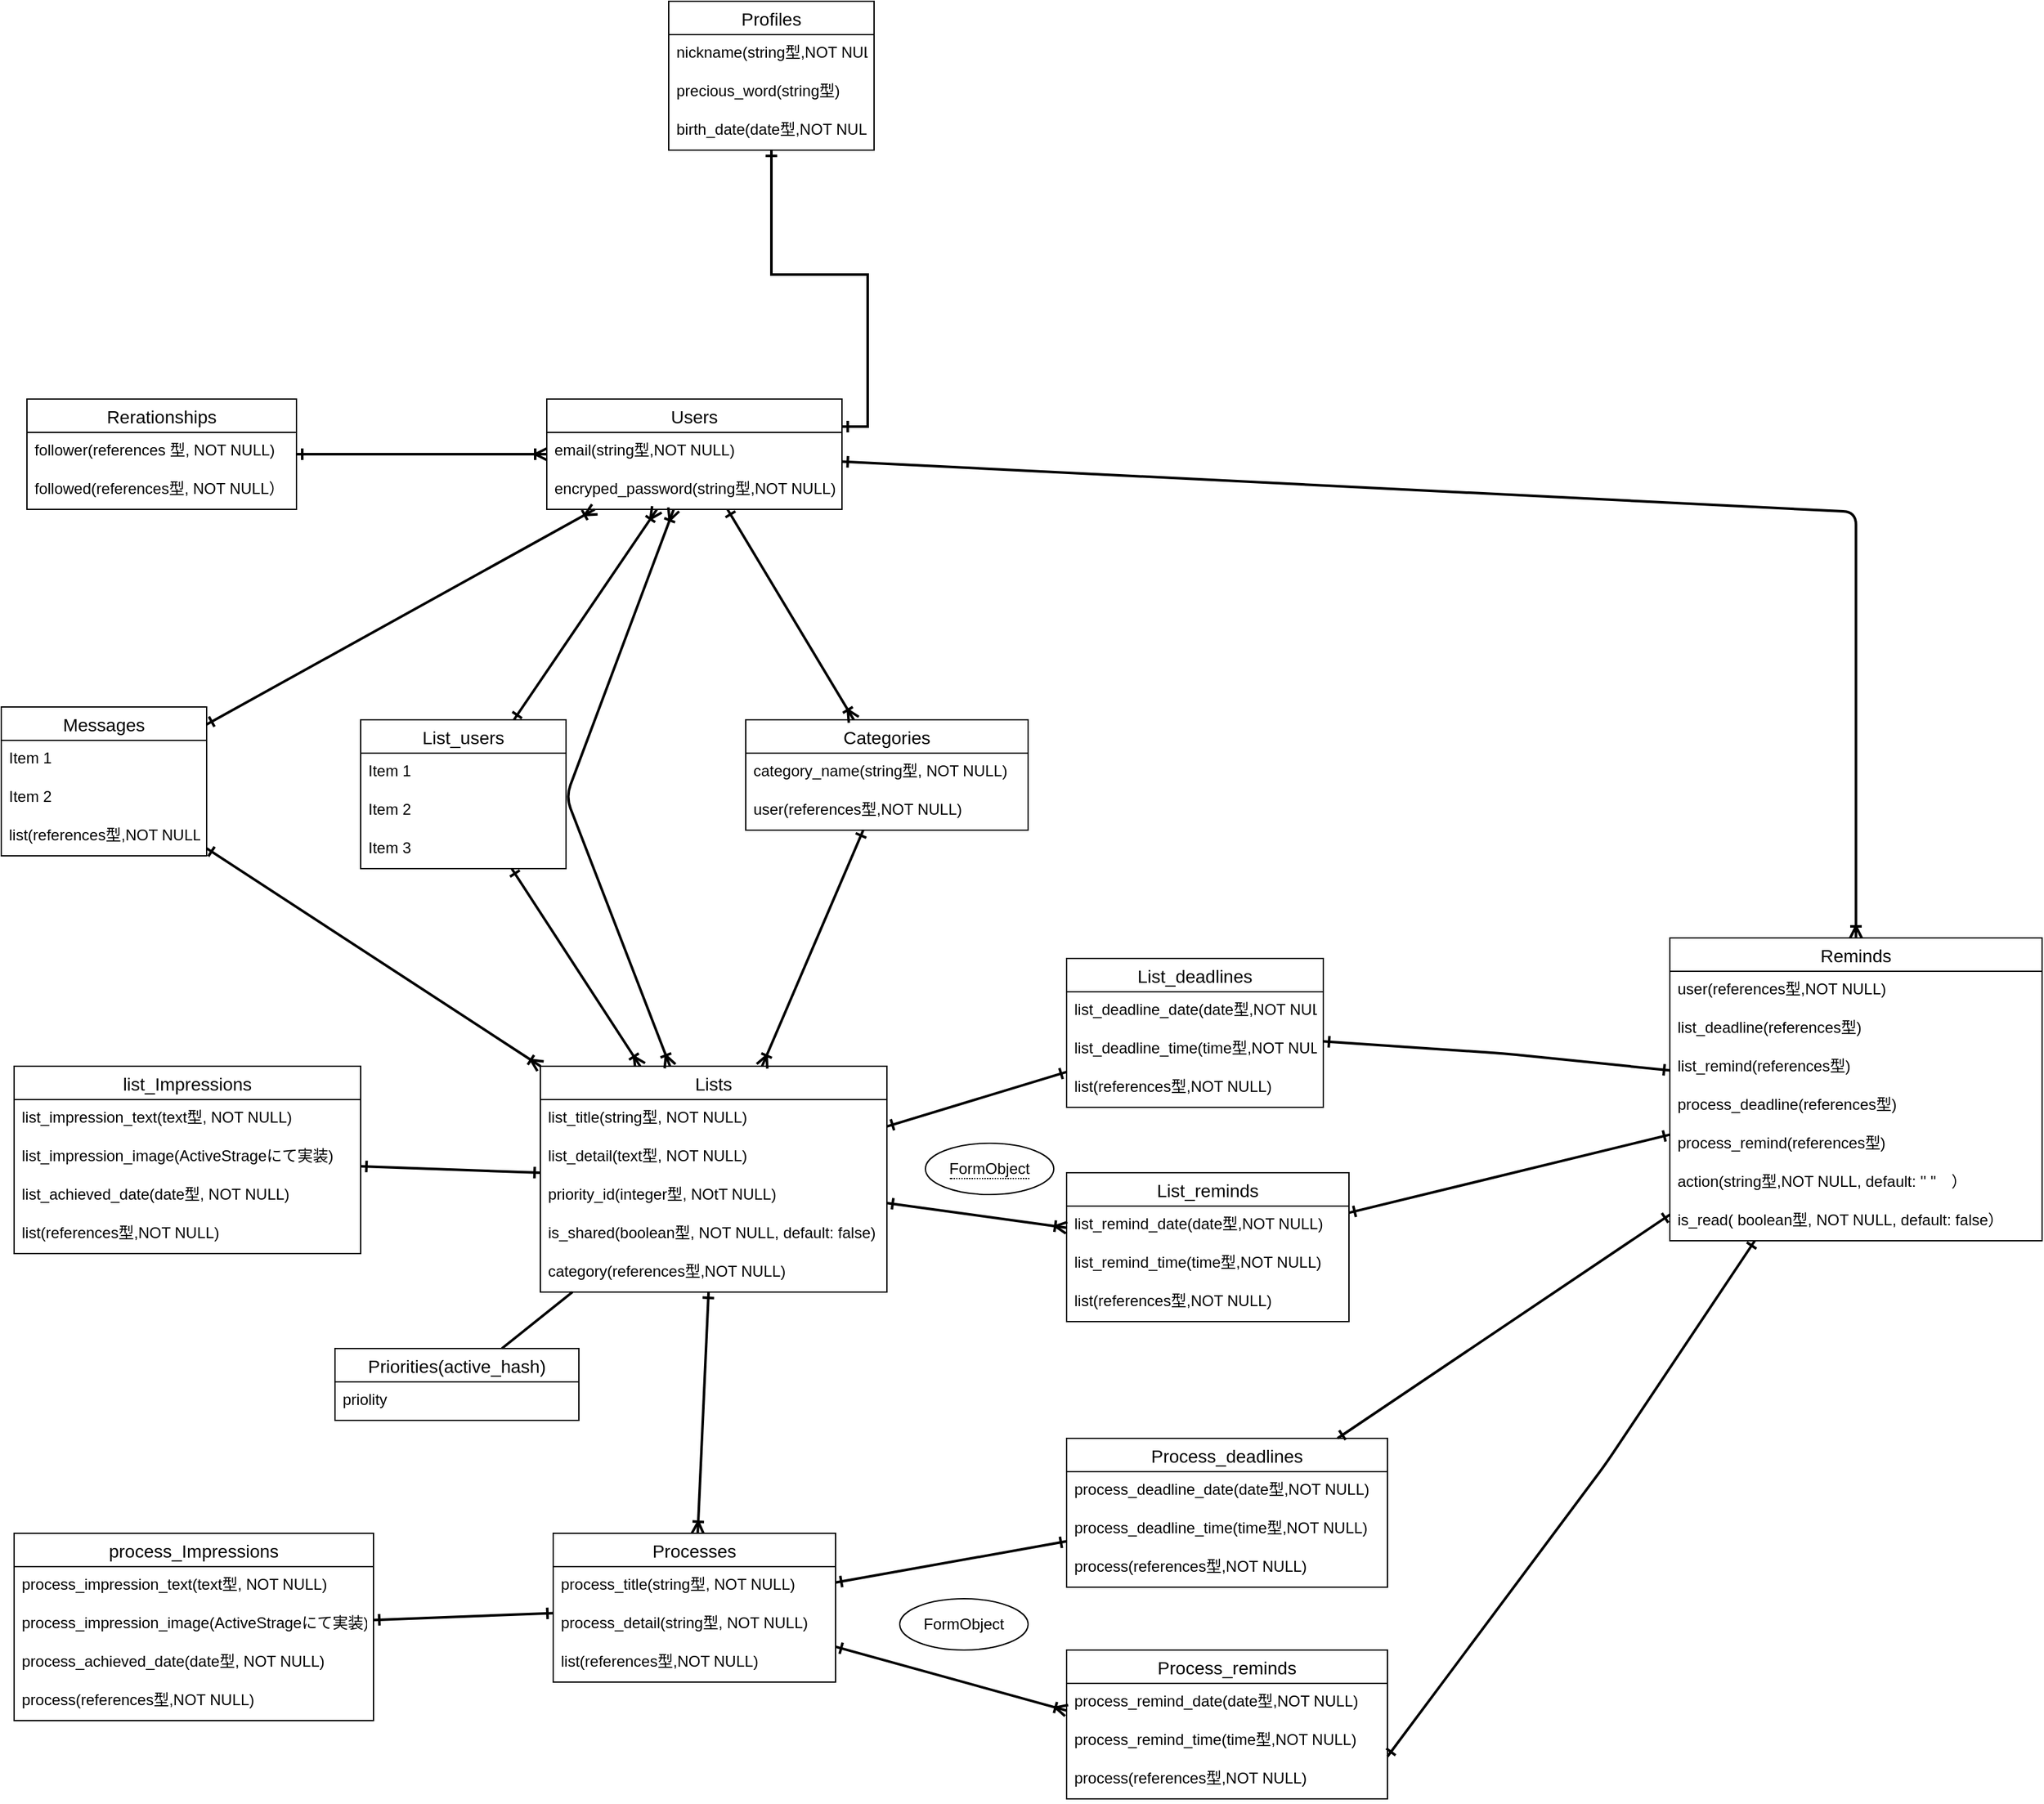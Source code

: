 <mxfile>
    <diagram id="kO1nOzZeOrc67fC76vRQ" name="ページ1">
        <mxGraphModel dx="1777" dy="2377" grid="1" gridSize="10" guides="1" tooltips="1" connect="1" arrows="1" fold="1" page="1" pageScale="1" pageWidth="827" pageHeight="1169" math="0" shadow="0">
            <root>
                <mxCell id="0"/>
                <mxCell id="1" parent="0"/>
                <mxCell id="72" value="Categories" style="swimlane;fontStyle=0;childLayout=stackLayout;horizontal=1;startSize=26;horizontalStack=0;resizeParent=1;resizeParentMax=0;resizeLast=0;collapsible=1;marginBottom=0;align=center;fontSize=14;" parent="1" vertex="1">
                    <mxGeometry x="610" y="270" width="220" height="86" as="geometry"/>
                </mxCell>
                <mxCell id="73" value="category_name(string型, NOT NULL)" style="text;strokeColor=none;fillColor=none;spacingLeft=4;spacingRight=4;overflow=hidden;rotatable=0;points=[[0,0.5],[1,0.5]];portConstraint=eastwest;fontSize=12;" parent="72" vertex="1">
                    <mxGeometry y="26" width="220" height="30" as="geometry"/>
                </mxCell>
                <mxCell id="74" value="user(references型,NOT NULL)" style="text;strokeColor=none;fillColor=none;spacingLeft=4;spacingRight=4;overflow=hidden;rotatable=0;points=[[0,0.5],[1,0.5]];portConstraint=eastwest;fontSize=12;" parent="72" vertex="1">
                    <mxGeometry y="56" width="220" height="30" as="geometry"/>
                </mxCell>
                <mxCell id="166" style="edgeStyle=none;orthogonalLoop=1;jettySize=auto;html=1;fontSize=12;startArrow=ERoneToMany;startFill=0;endArrow=ERone;endFill=0;strokeWidth=2;" parent="1" source="76" target="161" edge="1">
                    <mxGeometry relative="1" as="geometry"/>
                </mxCell>
                <mxCell id="173" style="edgeStyle=none;orthogonalLoop=1;jettySize=auto;html=1;fontSize=12;startArrow=ERoneToMany;startFill=0;endArrow=ERone;endFill=0;strokeWidth=2;" parent="1" source="76" target="168" edge="1">
                    <mxGeometry relative="1" as="geometry"/>
                </mxCell>
                <mxCell id="76" value="Lists" style="swimlane;fontStyle=0;childLayout=stackLayout;horizontal=1;startSize=26;horizontalStack=0;resizeParent=1;resizeParentMax=0;resizeLast=0;collapsible=1;marginBottom=0;align=center;fontSize=14;" parent="1" vertex="1">
                    <mxGeometry x="450" y="540" width="270" height="176" as="geometry"/>
                </mxCell>
                <mxCell id="77" value="list_title(string型, NOT NULL)" style="text;strokeColor=none;fillColor=none;spacingLeft=4;spacingRight=4;overflow=hidden;rotatable=0;points=[[0,0.5],[1,0.5]];portConstraint=eastwest;fontSize=12;" parent="76" vertex="1">
                    <mxGeometry y="26" width="270" height="30" as="geometry"/>
                </mxCell>
                <mxCell id="78" value="list_detail(text型, NOT NULL)" style="text;strokeColor=none;fillColor=none;spacingLeft=4;spacingRight=4;overflow=hidden;rotatable=0;points=[[0,0.5],[1,0.5]];portConstraint=eastwest;fontSize=12;" parent="76" vertex="1">
                    <mxGeometry y="56" width="270" height="30" as="geometry"/>
                </mxCell>
                <mxCell id="149" value="priority_id(integer型, NOtT NULL)" style="text;strokeColor=none;fillColor=none;spacingLeft=4;spacingRight=4;overflow=hidden;rotatable=0;points=[[0,0.5],[1,0.5]];portConstraint=eastwest;fontSize=12;" parent="76" vertex="1">
                    <mxGeometry y="86" width="270" height="30" as="geometry"/>
                </mxCell>
                <mxCell id="150" value="is_shared(boolean型, NOT NULL, default: false)" style="text;strokeColor=none;fillColor=none;spacingLeft=4;spacingRight=4;overflow=hidden;rotatable=0;points=[[0,0.5],[1,0.5]];portConstraint=eastwest;fontSize=12;" parent="76" vertex="1">
                    <mxGeometry y="116" width="270" height="30" as="geometry"/>
                </mxCell>
                <mxCell id="79" value="category(references型,NOT NULL)" style="text;strokeColor=none;fillColor=none;spacingLeft=4;spacingRight=4;overflow=hidden;rotatable=0;points=[[0,0.5],[1,0.5]];portConstraint=eastwest;fontSize=12;" parent="76" vertex="1">
                    <mxGeometry y="146" width="270" height="30" as="geometry"/>
                </mxCell>
                <mxCell id="165" style="edgeStyle=none;orthogonalLoop=1;jettySize=auto;html=1;fontSize=12;startArrow=ERoneToMany;startFill=0;endArrow=ERoneToMany;endFill=0;strokeWidth=2;" parent="1" source="80" target="76" edge="1">
                    <mxGeometry relative="1" as="geometry">
                        <Array as="points">
                            <mxPoint x="470" y="330"/>
                        </Array>
                    </mxGeometry>
                </mxCell>
                <mxCell id="167" style="edgeStyle=none;orthogonalLoop=1;jettySize=auto;html=1;fontSize=12;startArrow=ERoneToMany;startFill=0;endArrow=ERone;endFill=0;strokeWidth=2;" parent="1" source="80" target="161" edge="1">
                    <mxGeometry relative="1" as="geometry"/>
                </mxCell>
                <mxCell id="172" style="edgeStyle=none;orthogonalLoop=1;jettySize=auto;html=1;fontSize=12;startArrow=ERoneToMany;startFill=0;endArrow=ERone;endFill=0;strokeWidth=2;" parent="1" source="80" target="168" edge="1">
                    <mxGeometry relative="1" as="geometry"/>
                </mxCell>
                <mxCell id="80" value="Users" style="swimlane;fontStyle=0;childLayout=stackLayout;horizontal=1;startSize=26;horizontalStack=0;resizeParent=1;resizeParentMax=0;resizeLast=0;collapsible=1;marginBottom=0;align=center;fontSize=14;" parent="1" vertex="1">
                    <mxGeometry x="455" y="20" width="230" height="86" as="geometry"/>
                </mxCell>
                <mxCell id="81" value="email(string型,NOT NULL)" style="text;strokeColor=none;fillColor=none;spacingLeft=4;spacingRight=4;overflow=hidden;rotatable=0;points=[[0,0.5],[1,0.5]];portConstraint=eastwest;fontSize=12;" parent="80" vertex="1">
                    <mxGeometry y="26" width="230" height="30" as="geometry"/>
                </mxCell>
                <mxCell id="82" value="encryped_password(string型,NOT NULL)" style="text;strokeColor=none;fillColor=none;spacingLeft=4;spacingRight=4;overflow=hidden;rotatable=0;points=[[0,0.5],[1,0.5]];portConstraint=eastwest;fontSize=12;" parent="80" vertex="1">
                    <mxGeometry y="56" width="230" height="30" as="geometry"/>
                </mxCell>
                <mxCell id="84" value="Processes" style="swimlane;fontStyle=0;childLayout=stackLayout;horizontal=1;startSize=26;horizontalStack=0;resizeParent=1;resizeParentMax=0;resizeLast=0;collapsible=1;marginBottom=0;align=center;fontSize=14;" parent="1" vertex="1">
                    <mxGeometry x="460" y="904" width="220" height="116" as="geometry"/>
                </mxCell>
                <mxCell id="85" value="process_title(string型, NOT NULL)" style="text;strokeColor=none;fillColor=none;spacingLeft=4;spacingRight=4;overflow=hidden;rotatable=0;points=[[0,0.5],[1,0.5]];portConstraint=eastwest;fontSize=12;" parent="84" vertex="1">
                    <mxGeometry y="26" width="220" height="30" as="geometry"/>
                </mxCell>
                <mxCell id="86" value="process_detail(string型, NOT NULL)" style="text;strokeColor=none;fillColor=none;spacingLeft=4;spacingRight=4;overflow=hidden;rotatable=0;points=[[0,0.5],[1,0.5]];portConstraint=eastwest;fontSize=12;" parent="84" vertex="1">
                    <mxGeometry y="56" width="220" height="30" as="geometry"/>
                </mxCell>
                <mxCell id="87" value="list(references型,NOT NULL)" style="text;strokeColor=none;fillColor=none;spacingLeft=4;spacingRight=4;overflow=hidden;rotatable=0;points=[[0,0.5],[1,0.5]];portConstraint=eastwest;fontSize=12;" parent="84" vertex="1">
                    <mxGeometry y="86" width="220" height="30" as="geometry"/>
                </mxCell>
                <mxCell id="88" value="&#10;list_Impressions&#10;" style="swimlane;fontStyle=0;childLayout=stackLayout;horizontal=1;startSize=26;horizontalStack=0;resizeParent=1;resizeParentMax=0;resizeLast=0;collapsible=1;marginBottom=0;align=center;fontSize=14;" parent="1" vertex="1">
                    <mxGeometry x="40" y="540" width="270" height="146" as="geometry"/>
                </mxCell>
                <mxCell id="89" value="list_impression_text(text型, NOT NULL)" style="text;strokeColor=none;fillColor=none;spacingLeft=4;spacingRight=4;overflow=hidden;rotatable=0;points=[[0,0.5],[1,0.5]];portConstraint=eastwest;fontSize=12;" parent="88" vertex="1">
                    <mxGeometry y="26" width="270" height="30" as="geometry"/>
                </mxCell>
                <mxCell id="90" value="list_impression_image(ActiveStrageにて実装)" style="text;strokeColor=none;fillColor=none;spacingLeft=4;spacingRight=4;overflow=hidden;rotatable=0;points=[[0,0.5],[1,0.5]];portConstraint=eastwest;fontSize=12;" parent="88" vertex="1">
                    <mxGeometry y="56" width="270" height="30" as="geometry"/>
                </mxCell>
                <mxCell id="91" value="list_achieved_date(date型, NOT NULL)" style="text;strokeColor=none;fillColor=none;spacingLeft=4;spacingRight=4;overflow=hidden;rotatable=0;points=[[0,0.5],[1,0.5]];portConstraint=eastwest;fontSize=12;" parent="88" vertex="1">
                    <mxGeometry y="86" width="270" height="30" as="geometry"/>
                </mxCell>
                <mxCell id="159" value="list(references型,NOT NULL)" style="text;strokeColor=none;fillColor=none;spacingLeft=4;spacingRight=4;overflow=hidden;rotatable=0;points=[[0,0.5],[1,0.5]];portConstraint=eastwest;fontSize=12;" parent="88" vertex="1">
                    <mxGeometry y="116" width="270" height="30" as="geometry"/>
                </mxCell>
                <mxCell id="92" value="&#10;process_Impressions&#10;" style="swimlane;fontStyle=0;childLayout=stackLayout;horizontal=1;startSize=26;horizontalStack=0;resizeParent=1;resizeParentMax=0;resizeLast=0;collapsible=1;marginBottom=0;align=center;fontSize=14;" parent="1" vertex="1">
                    <mxGeometry x="40" y="904" width="280" height="146" as="geometry"/>
                </mxCell>
                <mxCell id="93" value="process_impression_text(text型, NOT NULL)" style="text;strokeColor=none;fillColor=none;spacingLeft=4;spacingRight=4;overflow=hidden;rotatable=0;points=[[0,0.5],[1,0.5]];portConstraint=eastwest;fontSize=12;" parent="92" vertex="1">
                    <mxGeometry y="26" width="280" height="30" as="geometry"/>
                </mxCell>
                <mxCell id="94" value="process_impression_image(ActiveStrageにて実装)" style="text;strokeColor=none;fillColor=none;spacingLeft=4;spacingRight=4;overflow=hidden;rotatable=0;points=[[0,0.5],[1,0.5]];portConstraint=eastwest;fontSize=12;" parent="92" vertex="1">
                    <mxGeometry y="56" width="280" height="30" as="geometry"/>
                </mxCell>
                <mxCell id="95" value="process_achieved_date(date型, NOT NULL)" style="text;strokeColor=none;fillColor=none;spacingLeft=4;spacingRight=4;overflow=hidden;rotatable=0;points=[[0,0.5],[1,0.5]];portConstraint=eastwest;fontSize=12;" parent="92" vertex="1">
                    <mxGeometry y="86" width="280" height="30" as="geometry"/>
                </mxCell>
                <mxCell id="160" value="process(references型,NOT NULL)" style="text;strokeColor=none;fillColor=none;spacingLeft=4;spacingRight=4;overflow=hidden;rotatable=0;points=[[0,0.5],[1,0.5]];portConstraint=eastwest;fontSize=12;" parent="92" vertex="1">
                    <mxGeometry y="116" width="280" height="30" as="geometry"/>
                </mxCell>
                <mxCell id="96" value="List_deadlines" style="swimlane;fontStyle=0;childLayout=stackLayout;horizontal=1;startSize=26;horizontalStack=0;resizeParent=1;resizeParentMax=0;resizeLast=0;collapsible=1;marginBottom=0;align=center;fontSize=14;" parent="1" vertex="1">
                    <mxGeometry x="860" y="456" width="200" height="116" as="geometry"/>
                </mxCell>
                <mxCell id="97" value="list_deadline_date(date型,NOT NULL)" style="text;strokeColor=none;fillColor=none;spacingLeft=4;spacingRight=4;overflow=hidden;rotatable=0;points=[[0,0.5],[1,0.5]];portConstraint=eastwest;fontSize=12;" parent="96" vertex="1">
                    <mxGeometry y="26" width="200" height="30" as="geometry"/>
                </mxCell>
                <mxCell id="98" value="list_deadline_time(time型,NOT NULL)" style="text;strokeColor=none;fillColor=none;spacingLeft=4;spacingRight=4;overflow=hidden;rotatable=0;points=[[0,0.5],[1,0.5]];portConstraint=eastwest;fontSize=12;" parent="96" vertex="1">
                    <mxGeometry y="56" width="200" height="30" as="geometry"/>
                </mxCell>
                <mxCell id="99" value="list(references型,NOT NULL)" style="text;strokeColor=none;fillColor=none;spacingLeft=4;spacingRight=4;overflow=hidden;rotatable=0;points=[[0,0.5],[1,0.5]];portConstraint=eastwest;fontSize=12;" parent="96" vertex="1">
                    <mxGeometry y="86" width="200" height="30" as="geometry"/>
                </mxCell>
                <mxCell id="100" value="List_reminds" style="swimlane;fontStyle=0;childLayout=stackLayout;horizontal=1;startSize=26;horizontalStack=0;resizeParent=1;resizeParentMax=0;resizeLast=0;collapsible=1;marginBottom=0;align=center;fontSize=14;" parent="1" vertex="1">
                    <mxGeometry x="860" y="623" width="220" height="116" as="geometry"/>
                </mxCell>
                <mxCell id="101" value="list_remind_date(date型,NOT NULL)" style="text;strokeColor=none;fillColor=none;spacingLeft=4;spacingRight=4;overflow=hidden;rotatable=0;points=[[0,0.5],[1,0.5]];portConstraint=eastwest;fontSize=12;" parent="100" vertex="1">
                    <mxGeometry y="26" width="220" height="30" as="geometry"/>
                </mxCell>
                <mxCell id="102" value="list_remind_time(time型,NOT NULL)" style="text;strokeColor=none;fillColor=none;spacingLeft=4;spacingRight=4;overflow=hidden;rotatable=0;points=[[0,0.5],[1,0.5]];portConstraint=eastwest;fontSize=12;" parent="100" vertex="1">
                    <mxGeometry y="56" width="220" height="30" as="geometry"/>
                </mxCell>
                <mxCell id="103" value="list(references型,NOT NULL)" style="text;strokeColor=none;fillColor=none;spacingLeft=4;spacingRight=4;overflow=hidden;rotatable=0;points=[[0,0.5],[1,0.5]];portConstraint=eastwest;fontSize=12;" parent="100" vertex="1">
                    <mxGeometry y="86" width="220" height="30" as="geometry"/>
                </mxCell>
                <mxCell id="104" value="Process_deadlines" style="swimlane;fontStyle=0;childLayout=stackLayout;horizontal=1;startSize=26;horizontalStack=0;resizeParent=1;resizeParentMax=0;resizeLast=0;collapsible=1;marginBottom=0;align=center;fontSize=14;" parent="1" vertex="1">
                    <mxGeometry x="860" y="830" width="250" height="116" as="geometry"/>
                </mxCell>
                <mxCell id="105" value="process_deadline_date(date型,NOT NULL)" style="text;strokeColor=none;fillColor=none;spacingLeft=4;spacingRight=4;overflow=hidden;rotatable=0;points=[[0,0.5],[1,0.5]];portConstraint=eastwest;fontSize=12;" parent="104" vertex="1">
                    <mxGeometry y="26" width="250" height="30" as="geometry"/>
                </mxCell>
                <mxCell id="106" value="process_deadline_time(time型,NOT NULL)" style="text;strokeColor=none;fillColor=none;spacingLeft=4;spacingRight=4;overflow=hidden;rotatable=0;points=[[0,0.5],[1,0.5]];portConstraint=eastwest;fontSize=12;" parent="104" vertex="1">
                    <mxGeometry y="56" width="250" height="30" as="geometry"/>
                </mxCell>
                <mxCell id="107" value="process(references型,NOT NULL)" style="text;strokeColor=none;fillColor=none;spacingLeft=4;spacingRight=4;overflow=hidden;rotatable=0;points=[[0,0.5],[1,0.5]];portConstraint=eastwest;fontSize=12;" parent="104" vertex="1">
                    <mxGeometry y="86" width="250" height="30" as="geometry"/>
                </mxCell>
                <mxCell id="108" value="Process_reminds" style="swimlane;fontStyle=0;childLayout=stackLayout;horizontal=1;startSize=26;horizontalStack=0;resizeParent=1;resizeParentMax=0;resizeLast=0;collapsible=1;marginBottom=0;align=center;fontSize=14;" parent="1" vertex="1">
                    <mxGeometry x="860" y="995" width="250" height="116" as="geometry"/>
                </mxCell>
                <mxCell id="109" value="process_remind_date(date型,NOT NULL)" style="text;strokeColor=none;fillColor=none;spacingLeft=4;spacingRight=4;overflow=hidden;rotatable=0;points=[[0,0.5],[1,0.5]];portConstraint=eastwest;fontSize=12;" parent="108" vertex="1">
                    <mxGeometry y="26" width="250" height="30" as="geometry"/>
                </mxCell>
                <mxCell id="110" value="process_remind_time(time型,NOT NULL)" style="text;strokeColor=none;fillColor=none;spacingLeft=4;spacingRight=4;overflow=hidden;rotatable=0;points=[[0,0.5],[1,0.5]];portConstraint=eastwest;fontSize=12;" parent="108" vertex="1">
                    <mxGeometry y="56" width="250" height="30" as="geometry"/>
                </mxCell>
                <mxCell id="111" value="process(references型,NOT NULL)" style="text;strokeColor=none;fillColor=none;spacingLeft=4;spacingRight=4;overflow=hidden;rotatable=0;points=[[0,0.5],[1,0.5]];portConstraint=eastwest;fontSize=12;" parent="108" vertex="1">
                    <mxGeometry y="86" width="250" height="30" as="geometry"/>
                </mxCell>
                <mxCell id="112" value="Reminds" style="swimlane;fontStyle=0;childLayout=stackLayout;horizontal=1;startSize=26;horizontalStack=0;resizeParent=1;resizeParentMax=0;resizeLast=0;collapsible=1;marginBottom=0;align=center;fontSize=14;" parent="1" vertex="1">
                    <mxGeometry x="1330" y="440" width="290" height="236" as="geometry"/>
                </mxCell>
                <mxCell id="113" value="user(references型,NOT NULL)" style="text;strokeColor=none;fillColor=none;spacingLeft=4;spacingRight=4;overflow=hidden;rotatable=0;points=[[0,0.5],[1,0.5]];portConstraint=eastwest;fontSize=12;" parent="112" vertex="1">
                    <mxGeometry y="26" width="290" height="30" as="geometry"/>
                </mxCell>
                <mxCell id="155" value="list_deadline(references型)" style="text;strokeColor=none;fillColor=none;spacingLeft=4;spacingRight=4;overflow=hidden;rotatable=0;points=[[0,0.5],[1,0.5]];portConstraint=eastwest;fontSize=12;" parent="112" vertex="1">
                    <mxGeometry y="56" width="290" height="30" as="geometry"/>
                </mxCell>
                <mxCell id="156" value="list_remind(references型)" style="text;strokeColor=none;fillColor=none;spacingLeft=4;spacingRight=4;overflow=hidden;rotatable=0;points=[[0,0.5],[1,0.5]];portConstraint=eastwest;fontSize=12;" parent="112" vertex="1">
                    <mxGeometry y="86" width="290" height="30" as="geometry"/>
                </mxCell>
                <mxCell id="157" value="process_deadline(references型)" style="text;strokeColor=none;fillColor=none;spacingLeft=4;spacingRight=4;overflow=hidden;rotatable=0;points=[[0,0.5],[1,0.5]];portConstraint=eastwest;fontSize=12;" parent="112" vertex="1">
                    <mxGeometry y="116" width="290" height="30" as="geometry"/>
                </mxCell>
                <mxCell id="158" value="process_remind(references型)" style="text;strokeColor=none;fillColor=none;spacingLeft=4;spacingRight=4;overflow=hidden;rotatable=0;points=[[0,0.5],[1,0.5]];portConstraint=eastwest;fontSize=12;" parent="112" vertex="1">
                    <mxGeometry y="146" width="290" height="30" as="geometry"/>
                </mxCell>
                <mxCell id="115" value="action(string型,NOT NULL, default: '' &quot;　）" style="text;strokeColor=none;fillColor=none;spacingLeft=4;spacingRight=4;overflow=hidden;rotatable=0;points=[[0,0.5],[1,0.5]];portConstraint=eastwest;fontSize=12;" parent="112" vertex="1">
                    <mxGeometry y="176" width="290" height="30" as="geometry"/>
                </mxCell>
                <mxCell id="154" value="is_read( boolean型, NOT NULL, default: false）&#10;&#10;" style="text;strokeColor=none;fillColor=none;spacingLeft=4;spacingRight=4;overflow=hidden;rotatable=0;points=[[0,0.5],[1,0.5]];portConstraint=eastwest;fontSize=12;" parent="112" vertex="1">
                    <mxGeometry y="206" width="290" height="30" as="geometry"/>
                </mxCell>
                <mxCell id="116" value="Rerationships" style="swimlane;fontStyle=0;childLayout=stackLayout;horizontal=1;startSize=26;horizontalStack=0;resizeParent=1;resizeParentMax=0;resizeLast=0;collapsible=1;marginBottom=0;align=center;fontSize=14;" parent="1" vertex="1">
                    <mxGeometry x="50" y="20" width="210" height="86" as="geometry"/>
                </mxCell>
                <mxCell id="117" value="follower(references 型, NOT NULL)" style="text;strokeColor=none;fillColor=none;spacingLeft=4;spacingRight=4;overflow=hidden;rotatable=0;points=[[0,0.5],[1,0.5]];portConstraint=eastwest;fontSize=12;" parent="116" vertex="1">
                    <mxGeometry y="26" width="210" height="30" as="geometry"/>
                </mxCell>
                <mxCell id="118" value="followed(references型, NOT NULL） " style="text;strokeColor=none;fillColor=none;spacingLeft=4;spacingRight=4;overflow=hidden;rotatable=0;points=[[0,0.5],[1,0.5]];portConstraint=eastwest;fontSize=12;" parent="116" vertex="1">
                    <mxGeometry y="56" width="210" height="30" as="geometry"/>
                </mxCell>
                <mxCell id="120" value="&lt;span style=&quot;border-bottom: 1px dotted&quot;&gt;FormObject&lt;br&gt;&lt;/span&gt;" style="ellipse;whiteSpace=wrap;html=1;align=center;" parent="1" vertex="1">
                    <mxGeometry x="750" y="600" width="100" height="40" as="geometry"/>
                </mxCell>
                <mxCell id="121" value="FormObject" style="ellipse;whiteSpace=wrap;html=1;align=center;" parent="1" vertex="1">
                    <mxGeometry x="730" y="955" width="100" height="40" as="geometry"/>
                </mxCell>
                <mxCell id="128" value="" style="fontSize=12;html=1;endArrow=ERoneToMany;startArrow=ERone;startFill=0;strokeWidth=2;" parent="1" source="80" target="72" edge="1">
                    <mxGeometry width="100" height="100" relative="1" as="geometry">
                        <mxPoint x="560" y="260" as="sourcePoint"/>
                        <mxPoint x="390" y="280" as="targetPoint"/>
                    </mxGeometry>
                </mxCell>
                <mxCell id="131" value="" style="fontSize=12;html=1;endArrow=ERoneToMany;startArrow=ERone;startFill=0;strokeWidth=2;" parent="1" source="72" target="76" edge="1">
                    <mxGeometry width="100" height="100" relative="1" as="geometry">
                        <mxPoint x="530" y="630" as="sourcePoint"/>
                        <mxPoint x="770" y="420" as="targetPoint"/>
                    </mxGeometry>
                </mxCell>
                <mxCell id="133" value="" style="fontSize=12;html=1;endArrow=ERoneToMany;startArrow=ERone;startFill=0;strokeWidth=2;" parent="1" source="76" target="84" edge="1">
                    <mxGeometry width="100" height="100" relative="1" as="geometry">
                        <mxPoint x="530" y="790" as="sourcePoint"/>
                        <mxPoint x="630" y="690" as="targetPoint"/>
                    </mxGeometry>
                </mxCell>
                <mxCell id="134" value="" style="fontSize=12;html=1;endArrow=ERone;startArrow=ERone;startFill=0;endFill=0;strokeWidth=2;" parent="1" source="88" target="76" edge="1">
                    <mxGeometry width="100" height="100" relative="1" as="geometry">
                        <mxPoint x="320" y="683" as="sourcePoint"/>
                        <mxPoint x="420" y="583" as="targetPoint"/>
                    </mxGeometry>
                </mxCell>
                <mxCell id="135" value="" style="fontSize=12;html=1;endArrow=ERone;startArrow=ERone;startFill=0;endFill=0;strokeWidth=2;" parent="1" source="92" target="84" edge="1">
                    <mxGeometry width="100" height="100" relative="1" as="geometry">
                        <mxPoint x="300" y="1000" as="sourcePoint"/>
                        <mxPoint x="400" y="900" as="targetPoint"/>
                    </mxGeometry>
                </mxCell>
                <mxCell id="136" value="" style="fontSize=12;html=1;endArrow=ERone;startArrow=ERone;strokeWidth=2;startFill=0;endFill=0;" parent="1" source="76" target="96" edge="1">
                    <mxGeometry width="100" height="100" relative="1" as="geometry">
                        <mxPoint x="690" y="585" as="sourcePoint"/>
                        <mxPoint x="790" y="485" as="targetPoint"/>
                    </mxGeometry>
                </mxCell>
                <mxCell id="137" value="" style="fontSize=12;html=1;endArrow=ERoneToMany;strokeWidth=2;startArrow=ERone;startFill=0;" parent="1" source="76" target="100" edge="1">
                    <mxGeometry width="100" height="100" relative="1" as="geometry">
                        <mxPoint x="710" y="630" as="sourcePoint"/>
                        <mxPoint x="810" y="530" as="targetPoint"/>
                    </mxGeometry>
                </mxCell>
                <mxCell id="138" value="" style="fontSize=12;html=1;endArrow=ERone;startArrow=ERone;strokeWidth=2;startFill=0;endFill=0;" parent="1" source="84" target="104" edge="1">
                    <mxGeometry width="100" height="100" relative="1" as="geometry">
                        <mxPoint x="640" y="856.663" as="sourcePoint"/>
                        <mxPoint x="840" y="809.997" as="targetPoint"/>
                    </mxGeometry>
                </mxCell>
                <mxCell id="139" value="" style="fontSize=12;html=1;endArrow=ERoneToMany;strokeWidth=2;startArrow=ERone;startFill=0;" parent="1" source="84" edge="1">
                    <mxGeometry width="100" height="100" relative="1" as="geometry">
                        <mxPoint x="640" y="1054.944" as="sourcePoint"/>
                        <mxPoint x="860" y="1042.198" as="targetPoint"/>
                    </mxGeometry>
                </mxCell>
                <mxCell id="140" value="" style="fontSize=12;html=1;endArrow=ERoneToMany;startArrow=ERone;strokeWidth=2;startFill=0;endFill=0;" parent="1" source="116" target="80" edge="1">
                    <mxGeometry width="100" height="100" relative="1" as="geometry">
                        <mxPoint x="300" y="260" as="sourcePoint"/>
                        <mxPoint x="400" y="160" as="targetPoint"/>
                    </mxGeometry>
                </mxCell>
                <mxCell id="142" value="" style="fontSize=12;html=1;endArrow=ERone;startArrow=ERone;strokeWidth=2;startFill=0;endFill=0;" parent="1" source="96" target="112" edge="1">
                    <mxGeometry width="100" height="100" relative="1" as="geometry">
                        <mxPoint x="1080" y="516.663" as="sourcePoint"/>
                        <mxPoint x="1280" y="469.997" as="targetPoint"/>
                        <Array as="points">
                            <mxPoint x="1200" y="530"/>
                        </Array>
                    </mxGeometry>
                </mxCell>
                <mxCell id="143" value="" style="fontSize=12;html=1;endArrow=ERone;startArrow=ERone;strokeWidth=2;startFill=0;endFill=0;" parent="1" source="100" target="112" edge="1">
                    <mxGeometry width="100" height="100" relative="1" as="geometry">
                        <mxPoint x="1020" y="618.003" as="sourcePoint"/>
                        <mxPoint x="1220" y="571.337" as="targetPoint"/>
                    </mxGeometry>
                </mxCell>
                <mxCell id="144" value="" style="fontSize=12;html=1;endArrow=ERone;startArrow=ERone;strokeWidth=2;startFill=0;endFill=0;" parent="1" source="104" target="112" edge="1">
                    <mxGeometry width="100" height="100" relative="1" as="geometry">
                        <mxPoint x="1020" y="796.663" as="sourcePoint"/>
                        <mxPoint x="1220" y="749.997" as="targetPoint"/>
                    </mxGeometry>
                </mxCell>
                <mxCell id="145" value="" style="fontSize=12;html=1;endArrow=ERone;startArrow=ERone;strokeWidth=2;startFill=0;endFill=0;" parent="1" target="112" edge="1">
                    <mxGeometry width="100" height="100" relative="1" as="geometry">
                        <mxPoint x="1110" y="1078" as="sourcePoint"/>
                        <mxPoint x="1260" y="1039.997" as="targetPoint"/>
                        <Array as="points">
                            <mxPoint x="1280" y="850"/>
                        </Array>
                    </mxGeometry>
                </mxCell>
                <mxCell id="146" value="" style="fontSize=12;html=1;endArrow=ERoneToMany;strokeWidth=2;startArrow=ERone;startFill=0;" parent="1" source="80" target="112" edge="1">
                    <mxGeometry width="100" height="100" relative="1" as="geometry">
                        <mxPoint x="910" y="280" as="sourcePoint"/>
                        <mxPoint x="1010" y="180" as="targetPoint"/>
                        <Array as="points">
                            <mxPoint x="1475" y="108"/>
                        </Array>
                    </mxGeometry>
                </mxCell>
                <mxCell id="151" value="Priorities(active_hash)" style="swimlane;fontStyle=0;childLayout=stackLayout;horizontal=1;startSize=26;horizontalStack=0;resizeParent=1;resizeParentMax=0;resizeLast=0;collapsible=1;marginBottom=0;align=center;fontSize=14;" parent="1" vertex="1">
                    <mxGeometry x="290" y="760" width="190" height="56" as="geometry"/>
                </mxCell>
                <mxCell id="152" value="priolity" style="text;strokeColor=none;fillColor=none;spacingLeft=4;spacingRight=4;overflow=hidden;rotatable=0;points=[[0,0.5],[1,0.5]];portConstraint=eastwest;fontSize=12;" parent="151" vertex="1">
                    <mxGeometry y="26" width="190" height="30" as="geometry"/>
                </mxCell>
                <mxCell id="153" value="" style="fontSize=12;html=1;endArrow=none;endFill=0;strokeWidth=2;" parent="1" source="151" target="76" edge="1">
                    <mxGeometry width="100" height="100" relative="1" as="geometry">
                        <mxPoint x="365" y="750" as="sourcePoint"/>
                        <mxPoint x="465" y="650" as="targetPoint"/>
                    </mxGeometry>
                </mxCell>
                <mxCell id="161" value="List_users" style="swimlane;fontStyle=0;childLayout=stackLayout;horizontal=1;startSize=26;horizontalStack=0;resizeParent=1;resizeParentMax=0;resizeLast=0;collapsible=1;marginBottom=0;align=center;fontSize=14;" parent="1" vertex="1">
                    <mxGeometry x="310" y="270" width="160" height="116" as="geometry"/>
                </mxCell>
                <mxCell id="162" value="Item 1" style="text;strokeColor=none;fillColor=none;spacingLeft=4;spacingRight=4;overflow=hidden;rotatable=0;points=[[0,0.5],[1,0.5]];portConstraint=eastwest;fontSize=12;" parent="161" vertex="1">
                    <mxGeometry y="26" width="160" height="30" as="geometry"/>
                </mxCell>
                <mxCell id="163" value="Item 2" style="text;strokeColor=none;fillColor=none;spacingLeft=4;spacingRight=4;overflow=hidden;rotatable=0;points=[[0,0.5],[1,0.5]];portConstraint=eastwest;fontSize=12;" parent="161" vertex="1">
                    <mxGeometry y="56" width="160" height="30" as="geometry"/>
                </mxCell>
                <mxCell id="164" value="Item 3" style="text;strokeColor=none;fillColor=none;spacingLeft=4;spacingRight=4;overflow=hidden;rotatable=0;points=[[0,0.5],[1,0.5]];portConstraint=eastwest;fontSize=12;" parent="161" vertex="1">
                    <mxGeometry y="86" width="160" height="30" as="geometry"/>
                </mxCell>
                <mxCell id="168" value="Messages" style="swimlane;fontStyle=0;childLayout=stackLayout;horizontal=1;startSize=26;horizontalStack=0;resizeParent=1;resizeParentMax=0;resizeLast=0;collapsible=1;marginBottom=0;align=center;fontSize=14;" parent="1" vertex="1">
                    <mxGeometry x="30" y="260" width="160" height="116" as="geometry"/>
                </mxCell>
                <mxCell id="169" value="Item 1" style="text;strokeColor=none;fillColor=none;spacingLeft=4;spacingRight=4;overflow=hidden;rotatable=0;points=[[0,0.5],[1,0.5]];portConstraint=eastwest;fontSize=12;" parent="168" vertex="1">
                    <mxGeometry y="26" width="160" height="30" as="geometry"/>
                </mxCell>
                <mxCell id="170" value="Item 2" style="text;strokeColor=none;fillColor=none;spacingLeft=4;spacingRight=4;overflow=hidden;rotatable=0;points=[[0,0.5],[1,0.5]];portConstraint=eastwest;fontSize=12;" parent="168" vertex="1">
                    <mxGeometry y="56" width="160" height="30" as="geometry"/>
                </mxCell>
                <mxCell id="171" value="list(references型,NOT NULL)" style="text;strokeColor=none;fillColor=none;spacingLeft=4;spacingRight=4;overflow=hidden;rotatable=0;points=[[0,0.5],[1,0.5]];portConstraint=eastwest;fontSize=12;" parent="168" vertex="1">
                    <mxGeometry y="86" width="160" height="30" as="geometry"/>
                </mxCell>
                <mxCell id="178" style="edgeStyle=orthogonalEdgeStyle;rounded=0;orthogonalLoop=1;jettySize=auto;html=1;entryX=1;entryY=0.25;entryDx=0;entryDy=0;startArrow=ERone;startFill=0;endArrow=ERone;endFill=0;strokeWidth=2;" edge="1" parent="1" source="174" target="80">
                    <mxGeometry relative="1" as="geometry"/>
                </mxCell>
                <mxCell id="174" value="Profiles" style="swimlane;fontStyle=0;childLayout=stackLayout;horizontal=1;startSize=26;horizontalStack=0;resizeParent=1;resizeParentMax=0;resizeLast=0;collapsible=1;marginBottom=0;align=center;fontSize=14;" vertex="1" parent="1">
                    <mxGeometry x="550" y="-290" width="160" height="116" as="geometry"/>
                </mxCell>
                <mxCell id="83" value="nickname(string型,NOT NULL)" style="text;strokeColor=none;fillColor=none;spacingLeft=4;spacingRight=4;overflow=hidden;rotatable=0;points=[[0,0.5],[1,0.5]];portConstraint=eastwest;fontSize=12;" parent="174" vertex="1">
                    <mxGeometry y="26" width="160" height="30" as="geometry"/>
                </mxCell>
                <mxCell id="148" value="precious_word(string型)" style="text;strokeColor=none;fillColor=none;spacingLeft=4;spacingRight=4;overflow=hidden;rotatable=0;points=[[0,0.5],[1,0.5]];portConstraint=eastwest;fontSize=12;" parent="174" vertex="1">
                    <mxGeometry y="56" width="160" height="30" as="geometry"/>
                </mxCell>
                <mxCell id="147" value="birth_date(date型,NOT NULL)" style="text;strokeColor=none;fillColor=none;spacingLeft=4;spacingRight=4;overflow=hidden;rotatable=0;points=[[0,0.5],[1,0.5]];portConstraint=eastwest;fontSize=12;" parent="174" vertex="1">
                    <mxGeometry y="86" width="160" height="30" as="geometry"/>
                </mxCell>
            </root>
        </mxGraphModel>
    </diagram>
</mxfile>